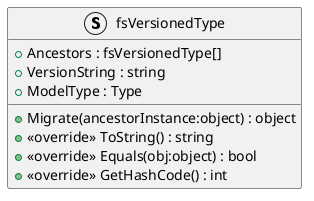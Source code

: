 @startuml
struct fsVersionedType {
    + Ancestors : fsVersionedType[]
    + VersionString : string
    + ModelType : Type
    + Migrate(ancestorInstance:object) : object
    + <<override>> ToString() : string
    + <<override>> Equals(obj:object) : bool
    + <<override>> GetHashCode() : int
}
@enduml
